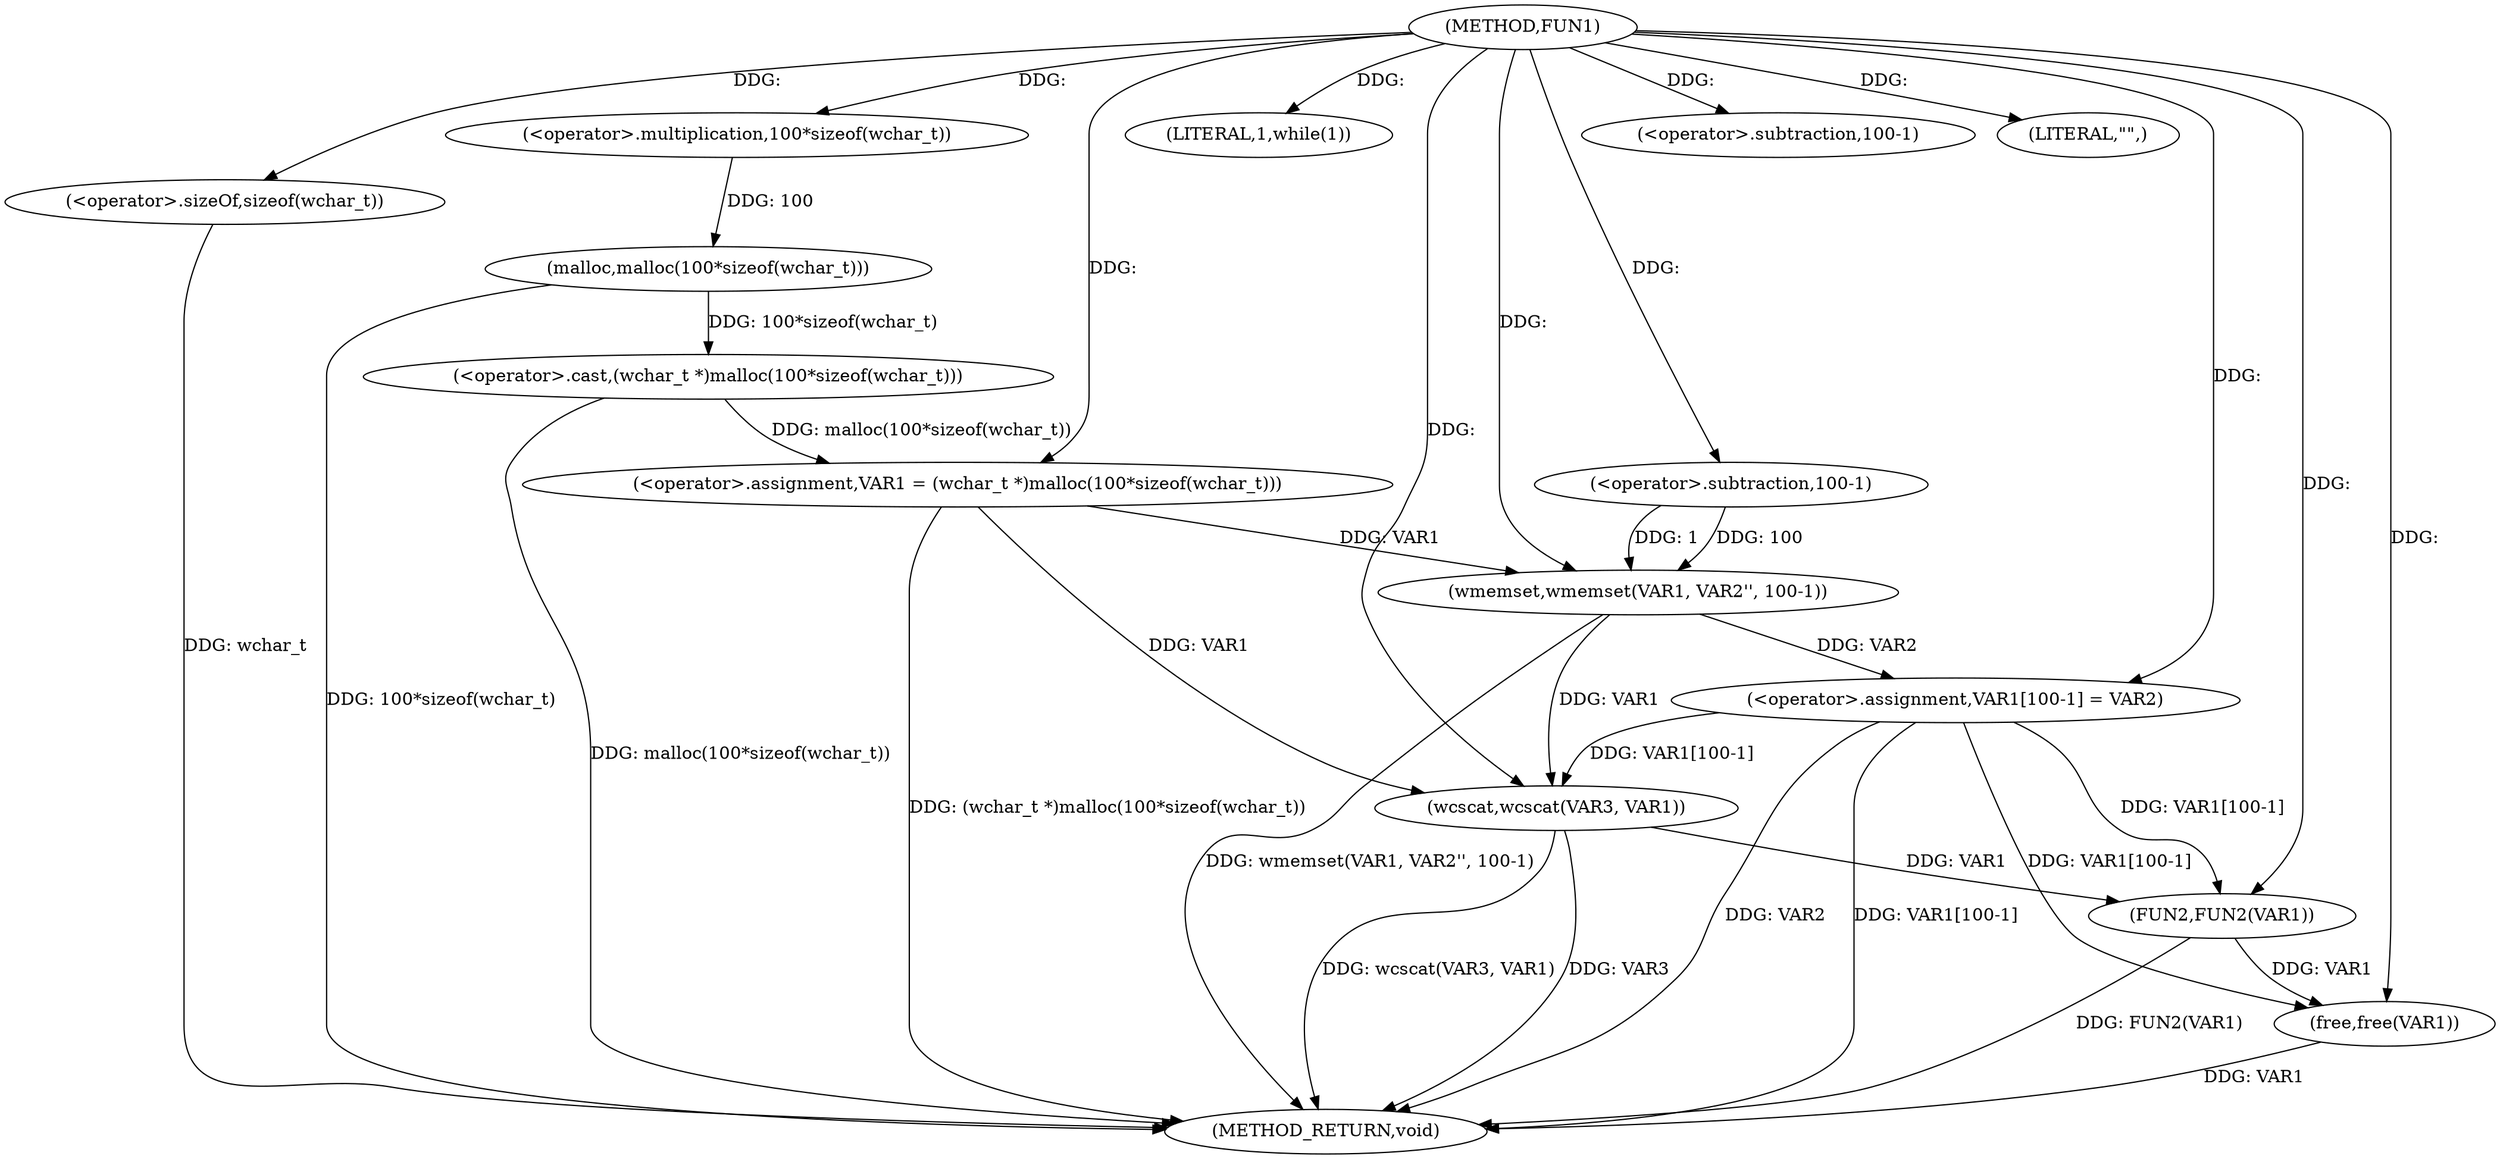 digraph FUN1 {  
"1000100" [label = "(METHOD,FUN1)" ]
"1000138" [label = "(METHOD_RETURN,void)" ]
"1000103" [label = "(<operator>.assignment,VAR1 = (wchar_t *)malloc(100*sizeof(wchar_t)))" ]
"1000105" [label = "(<operator>.cast,(wchar_t *)malloc(100*sizeof(wchar_t)))" ]
"1000107" [label = "(malloc,malloc(100*sizeof(wchar_t)))" ]
"1000108" [label = "(<operator>.multiplication,100*sizeof(wchar_t))" ]
"1000110" [label = "(<operator>.sizeOf,sizeof(wchar_t))" ]
"1000113" [label = "(LITERAL,1,while(1))" ]
"1000115" [label = "(wmemset,wmemset(VAR1, VAR2'', 100-1))" ]
"1000118" [label = "(<operator>.subtraction,100-1)" ]
"1000121" [label = "(<operator>.assignment,VAR1[100-1] = VAR2)" ]
"1000124" [label = "(<operator>.subtraction,100-1)" ]
"1000130" [label = "(LITERAL,\"\",)" ]
"1000131" [label = "(wcscat,wcscat(VAR3, VAR1))" ]
"1000134" [label = "(FUN2,FUN2(VAR1))" ]
"1000136" [label = "(free,free(VAR1))" ]
  "1000107" -> "1000138"  [ label = "DDG: 100*sizeof(wchar_t)"] 
  "1000105" -> "1000138"  [ label = "DDG: malloc(100*sizeof(wchar_t))"] 
  "1000103" -> "1000138"  [ label = "DDG: (wchar_t *)malloc(100*sizeof(wchar_t))"] 
  "1000131" -> "1000138"  [ label = "DDG: VAR3"] 
  "1000121" -> "1000138"  [ label = "DDG: VAR2"] 
  "1000110" -> "1000138"  [ label = "DDG: wchar_t"] 
  "1000136" -> "1000138"  [ label = "DDG: VAR1"] 
  "1000134" -> "1000138"  [ label = "DDG: FUN2(VAR1)"] 
  "1000115" -> "1000138"  [ label = "DDG: wmemset(VAR1, VAR2'', 100-1)"] 
  "1000121" -> "1000138"  [ label = "DDG: VAR1[100-1]"] 
  "1000131" -> "1000138"  [ label = "DDG: wcscat(VAR3, VAR1)"] 
  "1000105" -> "1000103"  [ label = "DDG: malloc(100*sizeof(wchar_t))"] 
  "1000100" -> "1000103"  [ label = "DDG: "] 
  "1000107" -> "1000105"  [ label = "DDG: 100*sizeof(wchar_t)"] 
  "1000108" -> "1000107"  [ label = "DDG: 100"] 
  "1000100" -> "1000108"  [ label = "DDG: "] 
  "1000100" -> "1000110"  [ label = "DDG: "] 
  "1000100" -> "1000113"  [ label = "DDG: "] 
  "1000103" -> "1000115"  [ label = "DDG: VAR1"] 
  "1000100" -> "1000115"  [ label = "DDG: "] 
  "1000118" -> "1000115"  [ label = "DDG: 100"] 
  "1000118" -> "1000115"  [ label = "DDG: 1"] 
  "1000100" -> "1000118"  [ label = "DDG: "] 
  "1000115" -> "1000121"  [ label = "DDG: VAR2"] 
  "1000100" -> "1000121"  [ label = "DDG: "] 
  "1000100" -> "1000124"  [ label = "DDG: "] 
  "1000100" -> "1000130"  [ label = "DDG: "] 
  "1000100" -> "1000131"  [ label = "DDG: "] 
  "1000103" -> "1000131"  [ label = "DDG: VAR1"] 
  "1000121" -> "1000131"  [ label = "DDG: VAR1[100-1]"] 
  "1000115" -> "1000131"  [ label = "DDG: VAR1"] 
  "1000131" -> "1000134"  [ label = "DDG: VAR1"] 
  "1000121" -> "1000134"  [ label = "DDG: VAR1[100-1]"] 
  "1000100" -> "1000134"  [ label = "DDG: "] 
  "1000134" -> "1000136"  [ label = "DDG: VAR1"] 
  "1000121" -> "1000136"  [ label = "DDG: VAR1[100-1]"] 
  "1000100" -> "1000136"  [ label = "DDG: "] 
}
